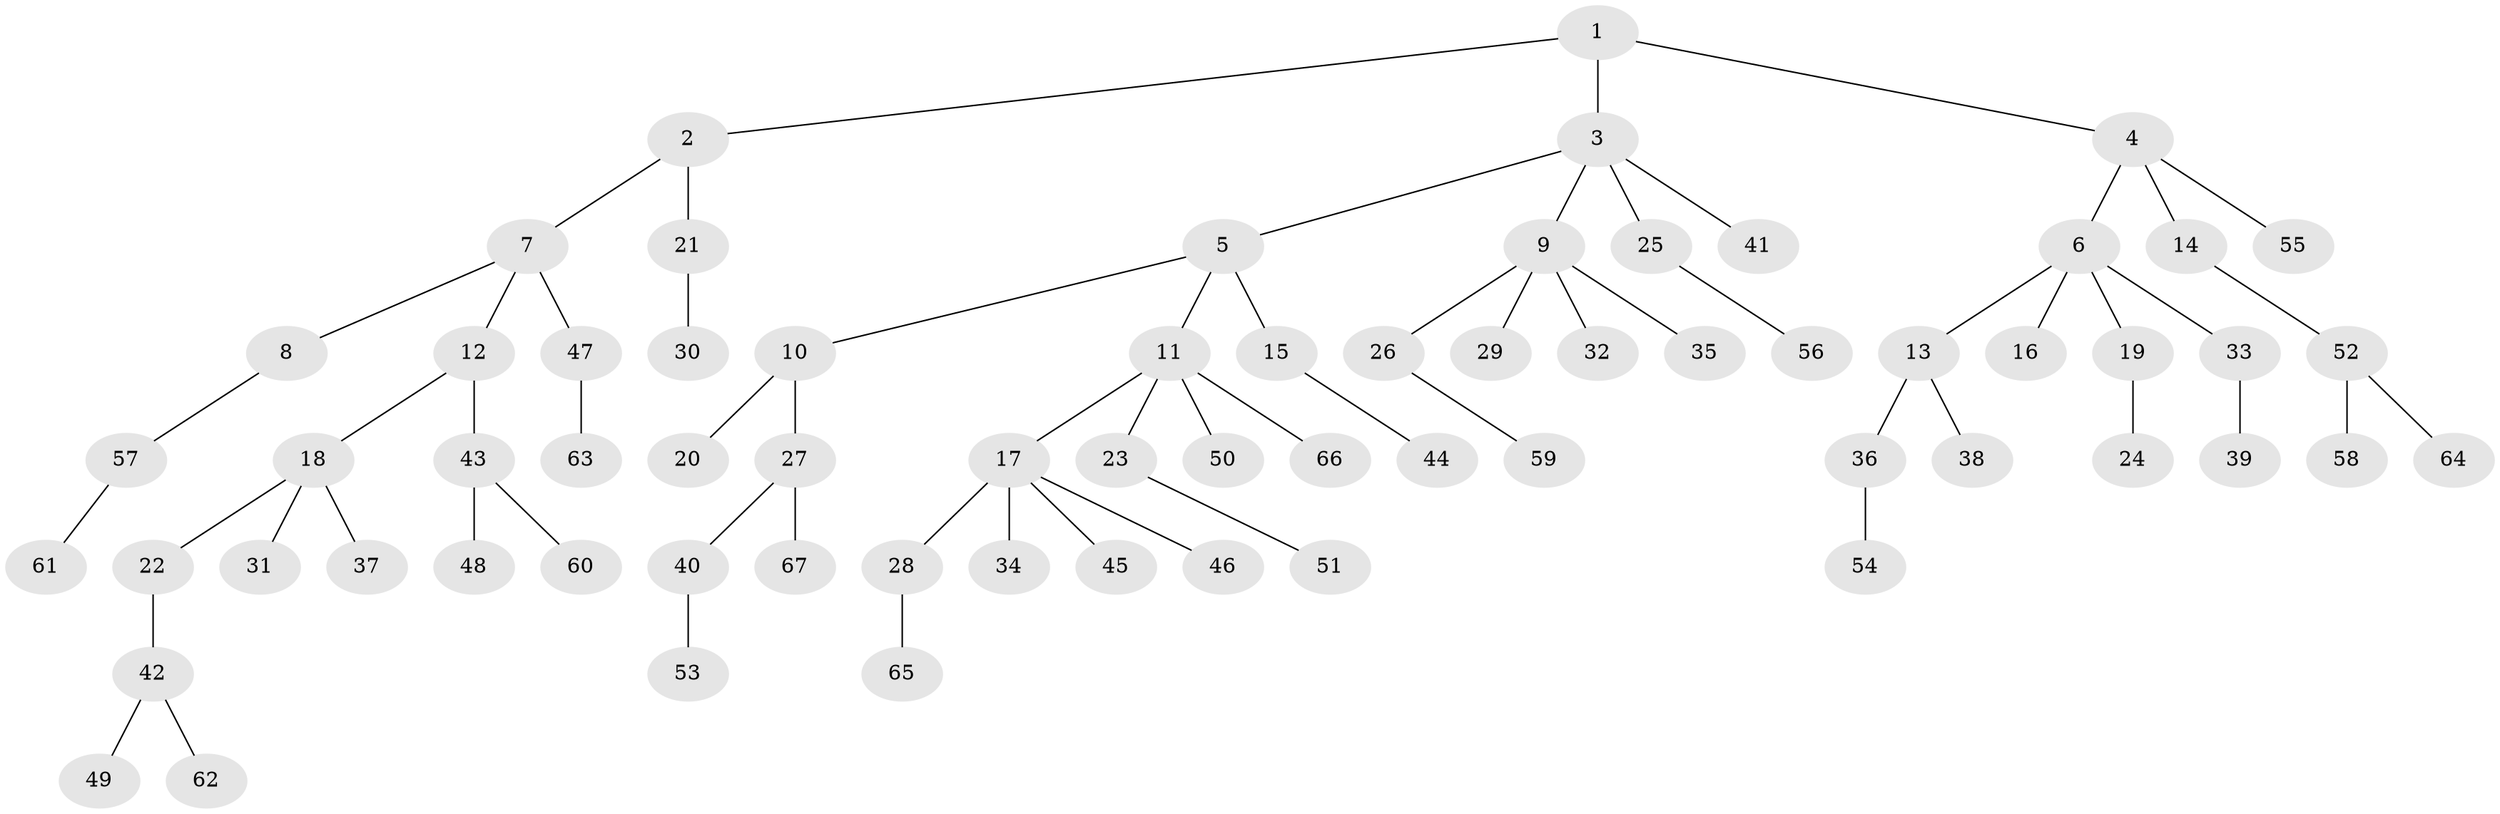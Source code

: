 // Generated by graph-tools (version 1.1) at 2025/36/03/09/25 02:36:32]
// undirected, 67 vertices, 66 edges
graph export_dot {
graph [start="1"]
  node [color=gray90,style=filled];
  1;
  2;
  3;
  4;
  5;
  6;
  7;
  8;
  9;
  10;
  11;
  12;
  13;
  14;
  15;
  16;
  17;
  18;
  19;
  20;
  21;
  22;
  23;
  24;
  25;
  26;
  27;
  28;
  29;
  30;
  31;
  32;
  33;
  34;
  35;
  36;
  37;
  38;
  39;
  40;
  41;
  42;
  43;
  44;
  45;
  46;
  47;
  48;
  49;
  50;
  51;
  52;
  53;
  54;
  55;
  56;
  57;
  58;
  59;
  60;
  61;
  62;
  63;
  64;
  65;
  66;
  67;
  1 -- 2;
  1 -- 3;
  1 -- 4;
  2 -- 7;
  2 -- 21;
  3 -- 5;
  3 -- 9;
  3 -- 25;
  3 -- 41;
  4 -- 6;
  4 -- 14;
  4 -- 55;
  5 -- 10;
  5 -- 11;
  5 -- 15;
  6 -- 13;
  6 -- 16;
  6 -- 19;
  6 -- 33;
  7 -- 8;
  7 -- 12;
  7 -- 47;
  8 -- 57;
  9 -- 26;
  9 -- 29;
  9 -- 32;
  9 -- 35;
  10 -- 20;
  10 -- 27;
  11 -- 17;
  11 -- 23;
  11 -- 50;
  11 -- 66;
  12 -- 18;
  12 -- 43;
  13 -- 36;
  13 -- 38;
  14 -- 52;
  15 -- 44;
  17 -- 28;
  17 -- 34;
  17 -- 45;
  17 -- 46;
  18 -- 22;
  18 -- 31;
  18 -- 37;
  19 -- 24;
  21 -- 30;
  22 -- 42;
  23 -- 51;
  25 -- 56;
  26 -- 59;
  27 -- 40;
  27 -- 67;
  28 -- 65;
  33 -- 39;
  36 -- 54;
  40 -- 53;
  42 -- 49;
  42 -- 62;
  43 -- 48;
  43 -- 60;
  47 -- 63;
  52 -- 58;
  52 -- 64;
  57 -- 61;
}

